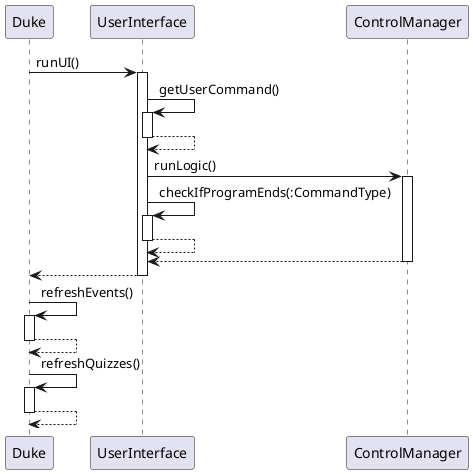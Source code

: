 @startuml

Duke -> UserInterface : runUI()
activate UserInterface
UserInterface -> UserInterface : getUserCommand()
activate UserInterface
UserInterface --> UserInterface
deactivate UserInterface
UserInterface -> ControlManager : runLogic()
activate ControlManager
UserInterface -> UserInterface : checkIfProgramEnds(:CommandType)
activate UserInterface
UserInterface --> UserInterface
deactivate UserInterface
ControlManager --> UserInterface
deactivate ControlManager
UserInterface --> Duke
deactivate UserInterface
Duke -> Duke : refreshEvents()
activate Duke
Duke --> Duke
deactivate Duke
Duke -> Duke : refreshQuizzes()
activate Duke
Duke --> Duke
deactivate Duke

@enduml